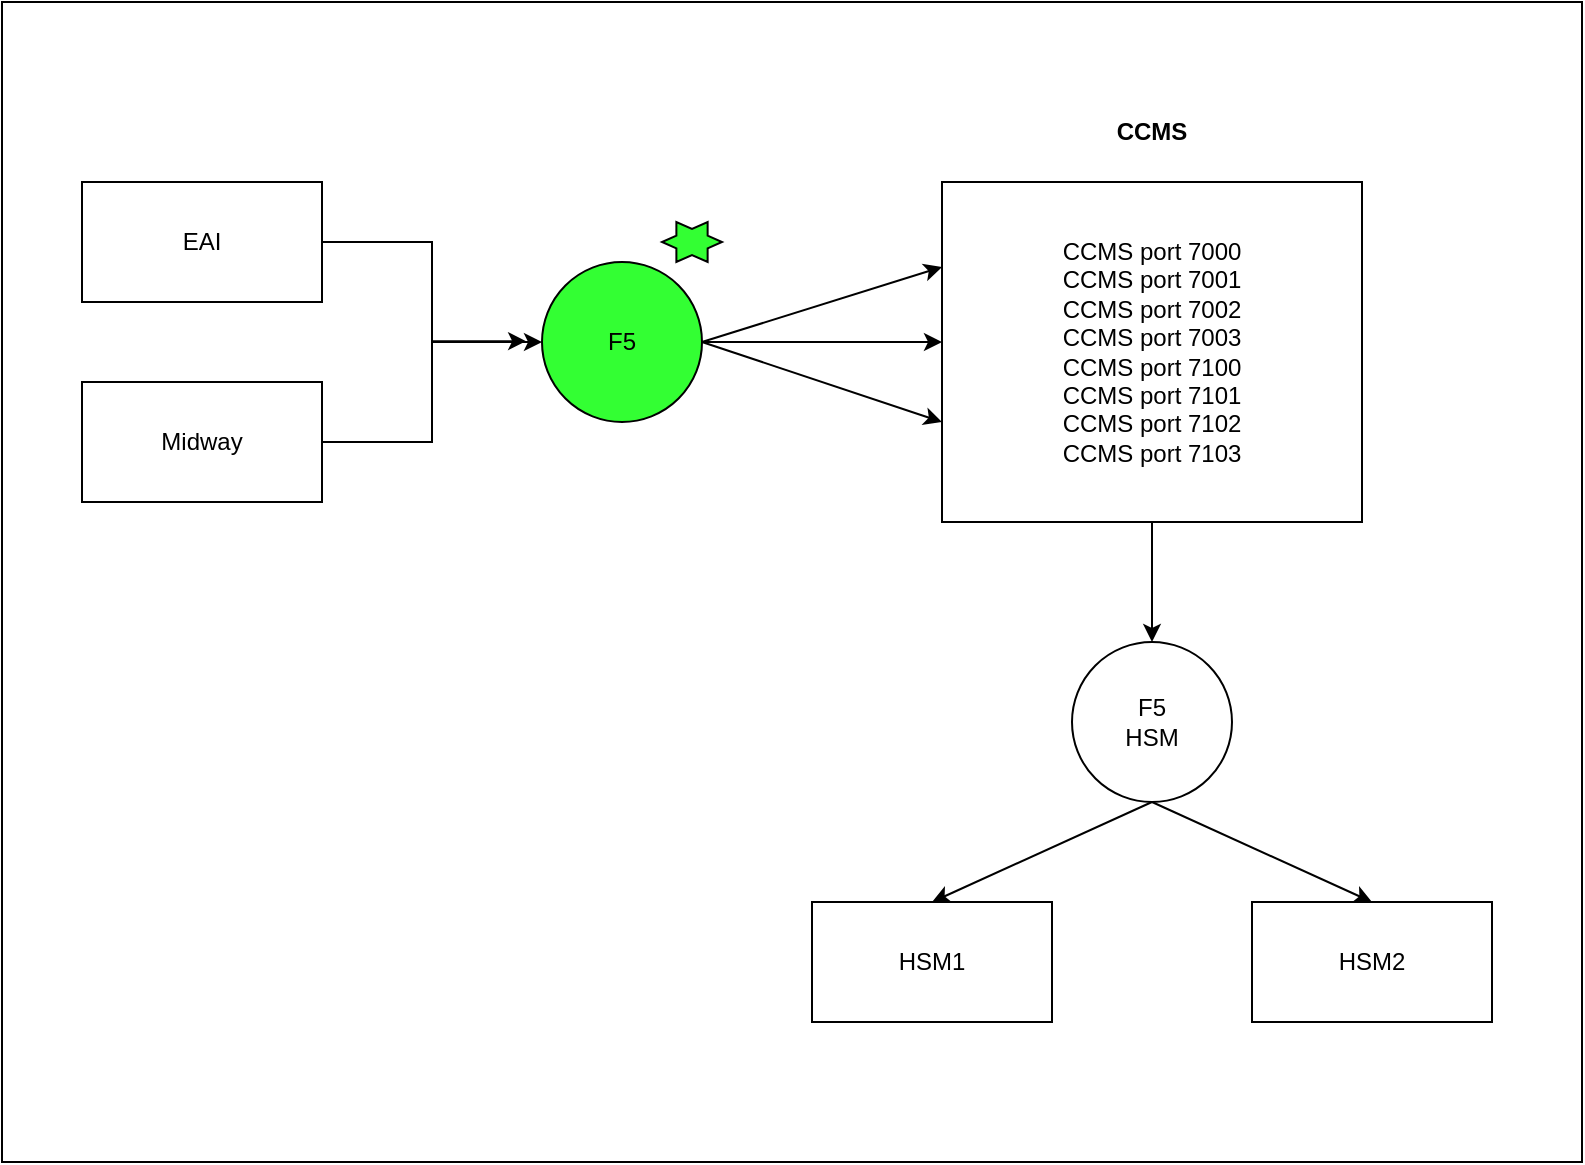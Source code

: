 <mxfile version="20.3.1" type="github">
  <diagram id="4d0IGksZrAZAaGU-BNTm" name="Page-1">
    <mxGraphModel dx="1635" dy="913" grid="1" gridSize="10" guides="1" tooltips="1" connect="1" arrows="1" fold="1" page="1" pageScale="1" pageWidth="850" pageHeight="1100" math="0" shadow="0">
      <root>
        <mxCell id="0" />
        <mxCell id="1" parent="0" />
        <mxCell id="fX-Yq12S8NMqzlMYQAEy-21" value="" style="rounded=0;whiteSpace=wrap;html=1;fillColor=#FFFFFF;" vertex="1" parent="1">
          <mxGeometry x="40" y="50" width="790" height="580" as="geometry" />
        </mxCell>
        <mxCell id="fX-Yq12S8NMqzlMYQAEy-6" style="edgeStyle=orthogonalEdgeStyle;rounded=0;orthogonalLoop=1;jettySize=auto;html=1;" edge="1" parent="1" source="fX-Yq12S8NMqzlMYQAEy-1" target="fX-Yq12S8NMqzlMYQAEy-3">
          <mxGeometry relative="1" as="geometry" />
        </mxCell>
        <mxCell id="fX-Yq12S8NMqzlMYQAEy-1" value="EAI" style="rounded=0;whiteSpace=wrap;html=1;" vertex="1" parent="1">
          <mxGeometry x="80" y="140" width="120" height="60" as="geometry" />
        </mxCell>
        <mxCell id="fX-Yq12S8NMqzlMYQAEy-7" style="edgeStyle=orthogonalEdgeStyle;rounded=0;orthogonalLoop=1;jettySize=auto;html=1;entryX=-0.099;entryY=0.495;entryDx=0;entryDy=0;entryPerimeter=0;" edge="1" parent="1" source="fX-Yq12S8NMqzlMYQAEy-2" target="fX-Yq12S8NMqzlMYQAEy-3">
          <mxGeometry relative="1" as="geometry" />
        </mxCell>
        <mxCell id="fX-Yq12S8NMqzlMYQAEy-2" value="Midway" style="rounded=0;whiteSpace=wrap;html=1;" vertex="1" parent="1">
          <mxGeometry x="80" y="240" width="120" height="60" as="geometry" />
        </mxCell>
        <mxCell id="fX-Yq12S8NMqzlMYQAEy-3" value="F5" style="ellipse;whiteSpace=wrap;html=1;aspect=fixed;fillColor=#33FF33;" vertex="1" parent="1">
          <mxGeometry x="310" y="180" width="80" height="80" as="geometry" />
        </mxCell>
        <mxCell id="fX-Yq12S8NMqzlMYQAEy-18" style="edgeStyle=orthogonalEdgeStyle;rounded=0;orthogonalLoop=1;jettySize=auto;html=1;entryX=0.5;entryY=0;entryDx=0;entryDy=0;" edge="1" parent="1" source="fX-Yq12S8NMqzlMYQAEy-5" target="fX-Yq12S8NMqzlMYQAEy-12">
          <mxGeometry relative="1" as="geometry" />
        </mxCell>
        <mxCell id="fX-Yq12S8NMqzlMYQAEy-5" value="CCMS port 7000&lt;br&gt;CCMS port 7001&lt;br&gt;CCMS port 7002&lt;br&gt;CCMS port 7003&lt;br&gt;CCMS port 7100&lt;br&gt;CCMS port 7101&lt;br&gt;CCMS port 7102&lt;br&gt;CCMS port 7103" style="rounded=0;whiteSpace=wrap;html=1;" vertex="1" parent="1">
          <mxGeometry x="510" y="140" width="210" height="170" as="geometry" />
        </mxCell>
        <mxCell id="fX-Yq12S8NMqzlMYQAEy-8" value="" style="endArrow=classic;html=1;rounded=0;entryX=0;entryY=0.25;entryDx=0;entryDy=0;" edge="1" parent="1" target="fX-Yq12S8NMqzlMYQAEy-5">
          <mxGeometry width="50" height="50" relative="1" as="geometry">
            <mxPoint x="390" y="220" as="sourcePoint" />
            <mxPoint x="440" y="170" as="targetPoint" />
          </mxGeometry>
        </mxCell>
        <mxCell id="fX-Yq12S8NMqzlMYQAEy-10" value="" style="endArrow=classic;html=1;rounded=0;exitX=1;exitY=0.5;exitDx=0;exitDy=0;" edge="1" parent="1" source="fX-Yq12S8NMqzlMYQAEy-3">
          <mxGeometry width="50" height="50" relative="1" as="geometry">
            <mxPoint x="400" y="277.5" as="sourcePoint" />
            <mxPoint x="510" y="220" as="targetPoint" />
          </mxGeometry>
        </mxCell>
        <mxCell id="fX-Yq12S8NMqzlMYQAEy-11" value="" style="endArrow=classic;html=1;rounded=0;exitX=1;exitY=0.5;exitDx=0;exitDy=0;" edge="1" parent="1" source="fX-Yq12S8NMqzlMYQAEy-3">
          <mxGeometry width="50" height="50" relative="1" as="geometry">
            <mxPoint x="390" y="340" as="sourcePoint" />
            <mxPoint x="510" y="260" as="targetPoint" />
          </mxGeometry>
        </mxCell>
        <mxCell id="fX-Yq12S8NMqzlMYQAEy-12" value="F5&lt;br&gt;HSM" style="ellipse;whiteSpace=wrap;html=1;aspect=fixed;" vertex="1" parent="1">
          <mxGeometry x="575" y="370" width="80" height="80" as="geometry" />
        </mxCell>
        <mxCell id="fX-Yq12S8NMqzlMYQAEy-13" value="HSM1" style="rounded=0;whiteSpace=wrap;html=1;" vertex="1" parent="1">
          <mxGeometry x="445" y="500" width="120" height="60" as="geometry" />
        </mxCell>
        <mxCell id="fX-Yq12S8NMqzlMYQAEy-14" value="HSM2" style="rounded=0;whiteSpace=wrap;html=1;" vertex="1" parent="1">
          <mxGeometry x="665" y="500" width="120" height="60" as="geometry" />
        </mxCell>
        <mxCell id="fX-Yq12S8NMqzlMYQAEy-15" value="" style="endArrow=classic;html=1;rounded=0;exitX=0.5;exitY=1;exitDx=0;exitDy=0;entryX=0.5;entryY=0;entryDx=0;entryDy=0;" edge="1" parent="1" source="fX-Yq12S8NMqzlMYQAEy-12" target="fX-Yq12S8NMqzlMYQAEy-13">
          <mxGeometry width="50" height="50" relative="1" as="geometry">
            <mxPoint x="445" y="460" as="sourcePoint" />
            <mxPoint x="495" y="410" as="targetPoint" />
          </mxGeometry>
        </mxCell>
        <mxCell id="fX-Yq12S8NMqzlMYQAEy-16" value="" style="endArrow=classic;html=1;rounded=0;exitX=0.5;exitY=1;exitDx=0;exitDy=0;entryX=0.5;entryY=0;entryDx=0;entryDy=0;" edge="1" parent="1" source="fX-Yq12S8NMqzlMYQAEy-12" target="fX-Yq12S8NMqzlMYQAEy-14">
          <mxGeometry width="50" height="50" relative="1" as="geometry">
            <mxPoint x="695" y="480" as="sourcePoint" />
            <mxPoint x="745" y="430" as="targetPoint" />
          </mxGeometry>
        </mxCell>
        <mxCell id="fX-Yq12S8NMqzlMYQAEy-19" value="" style="verticalLabelPosition=bottom;verticalAlign=top;html=1;shape=mxgraph.basic.6_point_star;fillColor=#33FF33;" vertex="1" parent="1">
          <mxGeometry x="370" y="160" width="30" height="20" as="geometry" />
        </mxCell>
        <mxCell id="fX-Yq12S8NMqzlMYQAEy-20" value="&lt;b&gt;CCMS&lt;/b&gt;" style="text;html=1;strokeColor=none;fillColor=none;align=center;verticalAlign=middle;whiteSpace=wrap;rounded=0;" vertex="1" parent="1">
          <mxGeometry x="585" y="100" width="60" height="30" as="geometry" />
        </mxCell>
      </root>
    </mxGraphModel>
  </diagram>
</mxfile>
